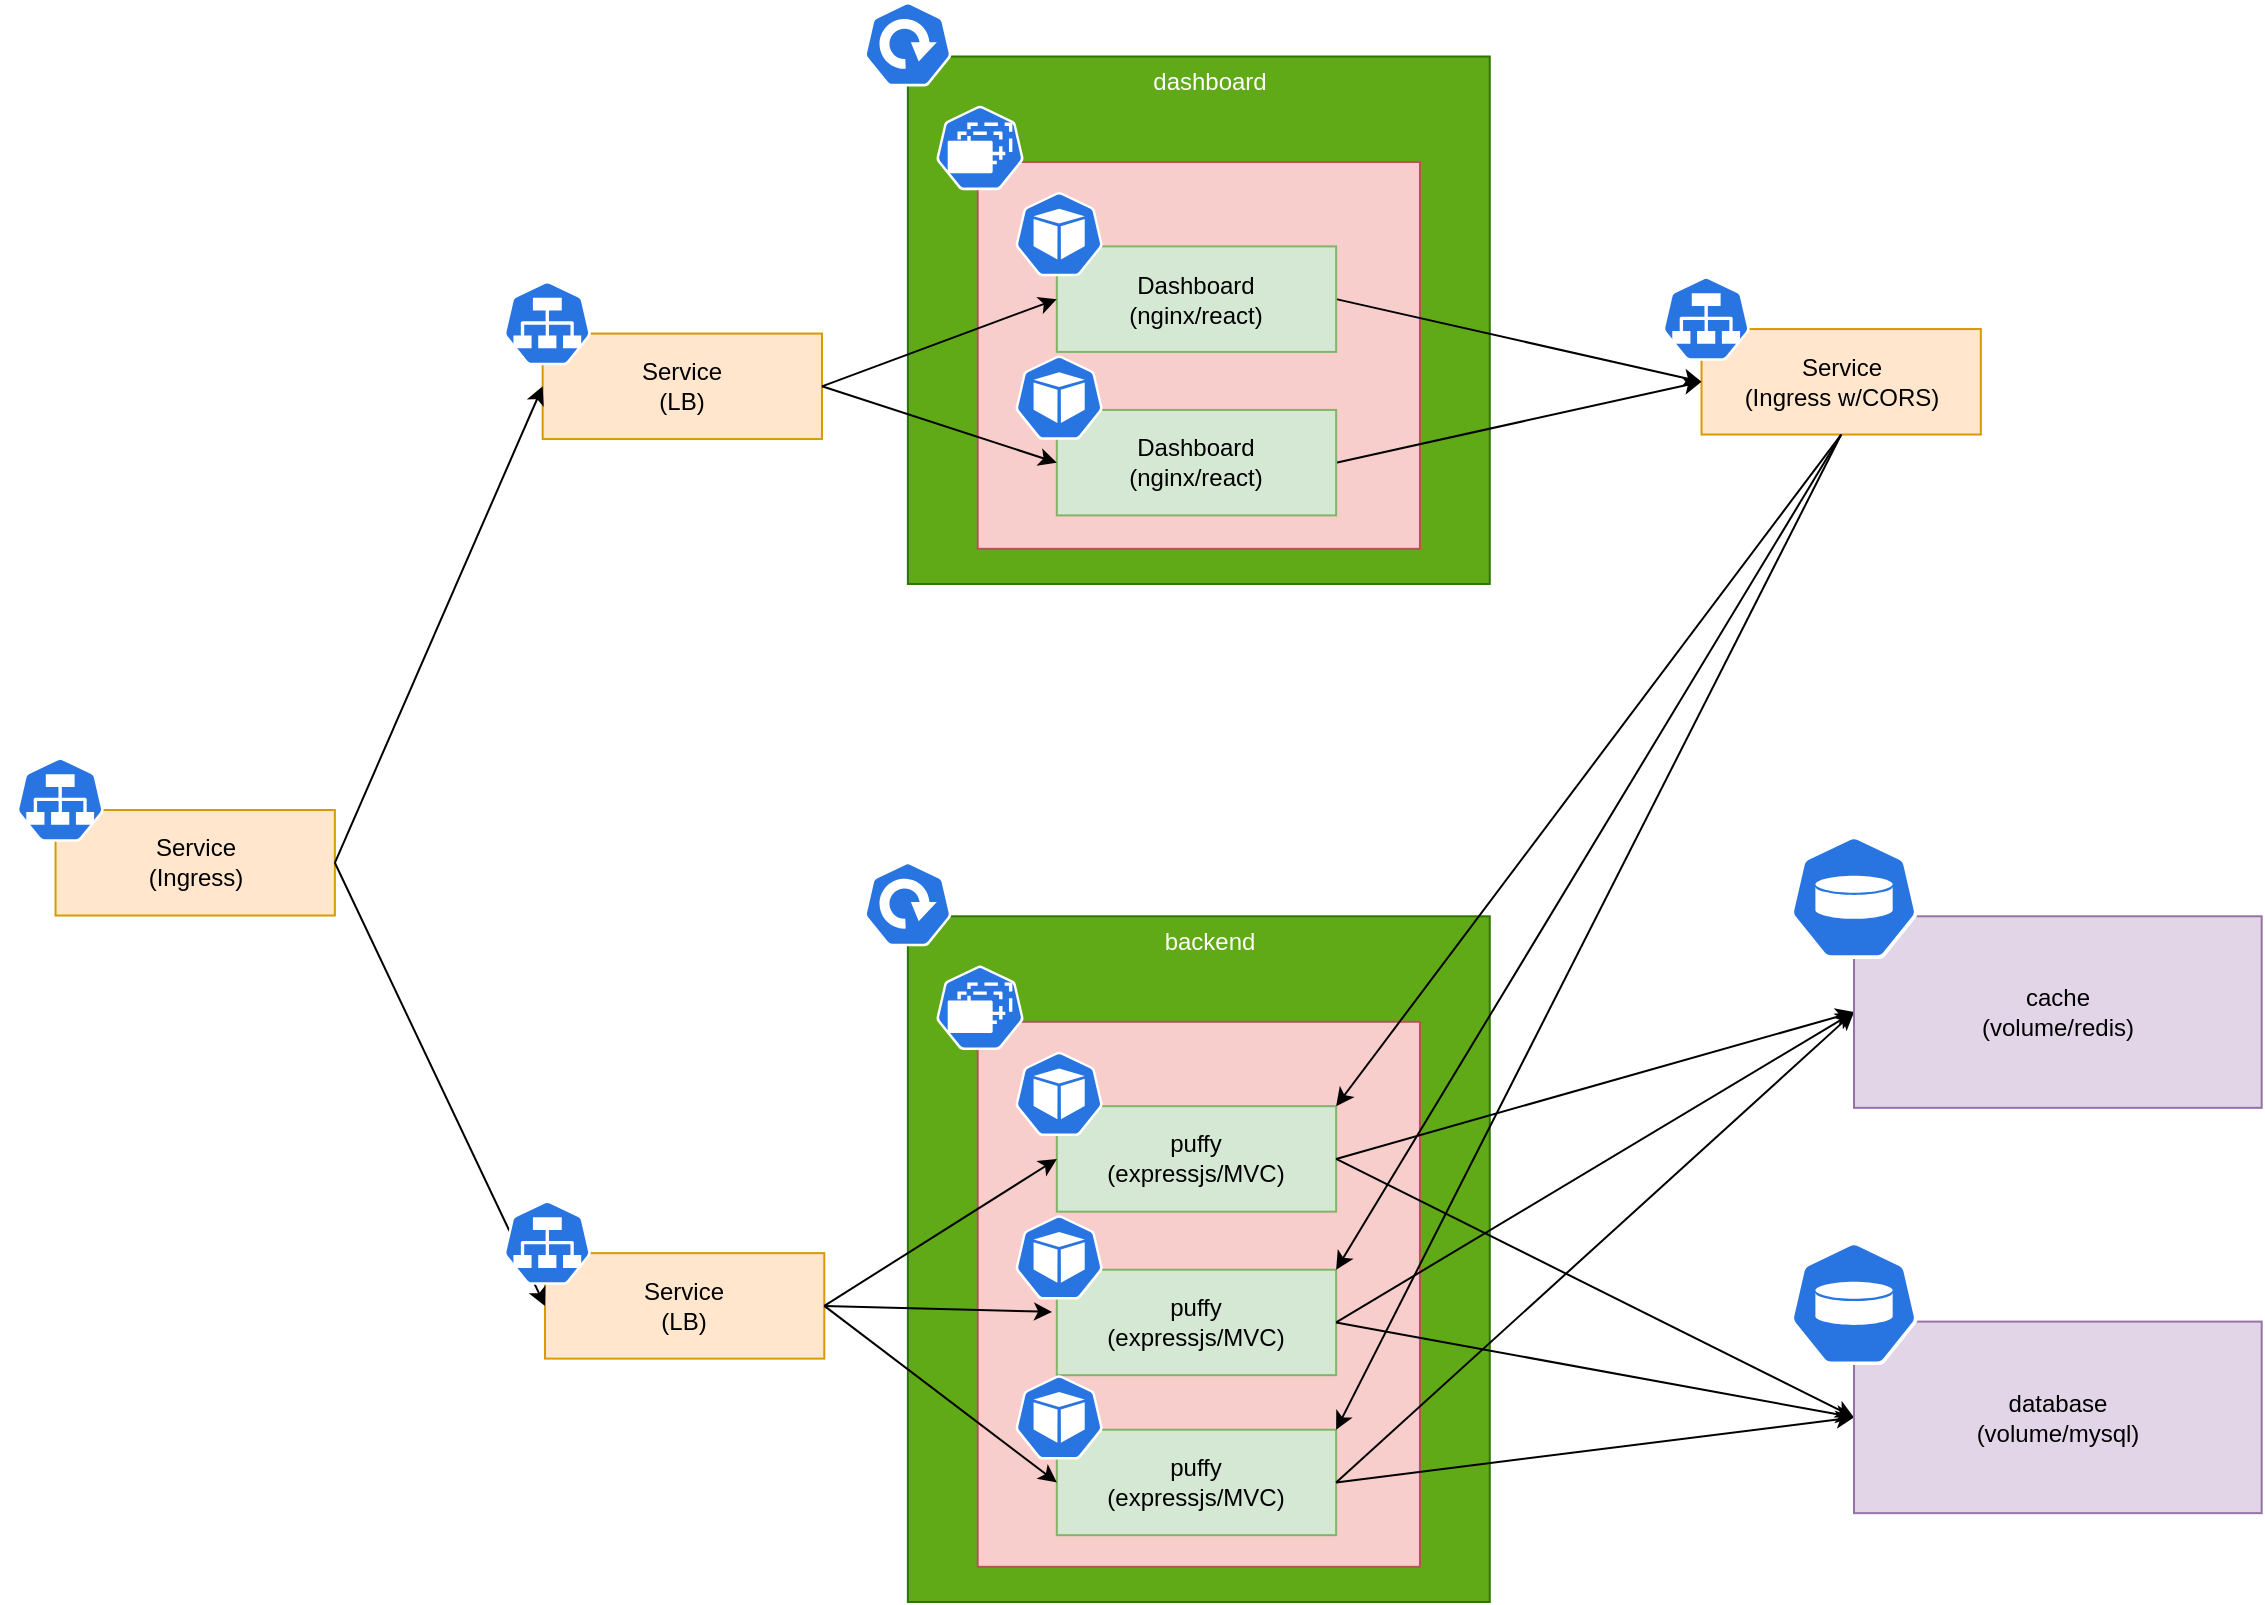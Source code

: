 <mxfile version="18.0.3" type="device"><diagram id="irhEw0uH0GS0nIj7a5ck" name="Page-1"><mxGraphModel dx="2741" dy="2688" grid="1" gridSize="10" guides="1" tooltips="1" connect="1" arrows="1" fold="1" page="1" pageScale="1" pageWidth="1169" pageHeight="827" math="0" shadow="0"><root><mxCell id="0"/><mxCell id="1" parent="0"/><mxCell id="SvnxzPxiiQqT2bgkbv9l-5" value="" style="group" vertex="1" connectable="0" parent="1"><mxGeometry x="-1149" y="-1640" width="1129.84" height="800" as="geometry"/></mxCell><mxCell id="BM_QWDOQMdOMQMFDWKTQ-16" value="" style="rounded=0;whiteSpace=wrap;html=1;fillColor=#60a917;fontColor=#ffffff;strokeColor=#2D7600;" parent="SvnxzPxiiQqT2bgkbv9l-5" vertex="1"><mxGeometry x="452.928" y="457.143" width="290.955" height="342.857" as="geometry"/></mxCell><mxCell id="BM_QWDOQMdOMQMFDWKTQ-15" value="" style="rounded=0;whiteSpace=wrap;html=1;fillColor=#f8cecc;strokeColor=#b85450;" parent="SvnxzPxiiQqT2bgkbv9l-5" vertex="1"><mxGeometry x="487.843" y="509.89" width="221.126" height="272.527" as="geometry"/></mxCell><mxCell id="BM_QWDOQMdOMQMFDWKTQ-1" value="Service&lt;br&gt;(Ingress)" style="rounded=0;whiteSpace=wrap;html=1;fillColor=#ffe6cc;strokeColor=#d79b00;" parent="SvnxzPxiiQqT2bgkbv9l-5" vertex="1"><mxGeometry x="26.768" y="404.022" width="139.658" height="52.747" as="geometry"/></mxCell><mxCell id="BM_QWDOQMdOMQMFDWKTQ-2" value="" style="sketch=0;html=1;dashed=0;whitespace=wrap;fillColor=#2875E2;strokeColor=#ffffff;points=[[0.005,0.63,0],[0.1,0.2,0],[0.9,0.2,0],[0.5,0,0],[0.995,0.63,0],[0.72,0.99,0],[0.5,1,0],[0.28,0.99,0]];shape=mxgraph.kubernetes.icon;prIcon=svc" parent="SvnxzPxiiQqT2bgkbv9l-5" vertex="1"><mxGeometry y="377.649" width="58.191" height="42.198" as="geometry"/></mxCell><mxCell id="BM_QWDOQMdOMQMFDWKTQ-3" value="Service&lt;br&gt;(LB)" style="rounded=0;whiteSpace=wrap;html=1;fillColor=#ffe6cc;strokeColor=#d79b00;" parent="SvnxzPxiiQqT2bgkbv9l-5" vertex="1"><mxGeometry x="271.492" y="625.564" width="139.658" height="52.747" as="geometry"/></mxCell><mxCell id="BM_QWDOQMdOMQMFDWKTQ-22" style="edgeStyle=none;rounded=0;orthogonalLoop=1;jettySize=auto;html=1;exitX=1;exitY=0.5;exitDx=0;exitDy=0;entryX=0;entryY=0.5;entryDx=0;entryDy=0;" parent="SvnxzPxiiQqT2bgkbv9l-5" source="BM_QWDOQMdOMQMFDWKTQ-1" target="BM_QWDOQMdOMQMFDWKTQ-3" edge="1"><mxGeometry relative="1" as="geometry"/></mxCell><mxCell id="BM_QWDOQMdOMQMFDWKTQ-4" value="" style="sketch=0;html=1;dashed=0;whitespace=wrap;fillColor=#2875E2;strokeColor=#ffffff;points=[[0.005,0.63,0],[0.1,0.2,0],[0.9,0.2,0],[0.5,0,0],[0.995,0.63,0],[0.72,0.99,0],[0.5,1,0],[0.28,0.99,0]];shape=mxgraph.kubernetes.icon;prIcon=svc" parent="SvnxzPxiiQqT2bgkbv9l-5" vertex="1"><mxGeometry x="243.56" y="599.191" width="58.191" height="42.198" as="geometry"/></mxCell><mxCell id="BM_QWDOQMdOMQMFDWKTQ-5" value="Service&lt;br&gt;(LB)" style="rounded=0;whiteSpace=wrap;html=1;fillColor=#ffe6cc;strokeColor=#d79b00;" parent="SvnxzPxiiQqT2bgkbv9l-5" vertex="1"><mxGeometry x="270.328" y="165.784" width="139.658" height="52.747" as="geometry"/></mxCell><mxCell id="BM_QWDOQMdOMQMFDWKTQ-36" style="edgeStyle=none;rounded=0;orthogonalLoop=1;jettySize=auto;html=1;exitX=1;exitY=0.5;exitDx=0;exitDy=0;entryX=0;entryY=0.5;entryDx=0;entryDy=0;fontColor=#FFFDFA;" parent="SvnxzPxiiQqT2bgkbv9l-5" source="BM_QWDOQMdOMQMFDWKTQ-1" target="BM_QWDOQMdOMQMFDWKTQ-5" edge="1"><mxGeometry relative="1" as="geometry"/></mxCell><mxCell id="BM_QWDOQMdOMQMFDWKTQ-6" value="" style="sketch=0;html=1;dashed=0;whitespace=wrap;fillColor=#2875E2;strokeColor=#ffffff;points=[[0.005,0.63,0],[0.1,0.2,0],[0.9,0.2,0],[0.5,0,0],[0.995,0.63,0],[0.72,0.99,0],[0.5,1,0],[0.28,0.99,0]];shape=mxgraph.kubernetes.icon;prIcon=svc" parent="SvnxzPxiiQqT2bgkbv9l-5" vertex="1"><mxGeometry x="243.56" y="139.41" width="58.191" height="42.198" as="geometry"/></mxCell><mxCell id="BM_QWDOQMdOMQMFDWKTQ-7" value="Service&lt;br&gt;(Ingress w/CORS)" style="rounded=0;whiteSpace=wrap;html=1;fillColor=#ffe6cc;strokeColor=#d79b00;" parent="SvnxzPxiiQqT2bgkbv9l-5" vertex="1"><mxGeometry x="849.758" y="163.518" width="139.658" height="52.747" as="geometry"/></mxCell><mxCell id="BM_QWDOQMdOMQMFDWKTQ-8" value="" style="sketch=0;html=1;dashed=0;whitespace=wrap;fillColor=#2875E2;strokeColor=#ffffff;points=[[0.005,0.63,0],[0.1,0.2,0],[0.9,0.2,0],[0.5,0,0],[0.995,0.63,0],[0.72,0.99,0],[0.5,1,0],[0.28,0.99,0]];shape=mxgraph.kubernetes.icon;prIcon=svc" parent="SvnxzPxiiQqT2bgkbv9l-5" vertex="1"><mxGeometry x="822.991" y="137.144" width="58.191" height="42.198" as="geometry"/></mxCell><mxCell id="BM_QWDOQMdOMQMFDWKTQ-9" value="puffy&lt;br&gt;(expressjs/MVC)" style="rounded=0;whiteSpace=wrap;html=1;fillColor=#d5e8d4;strokeColor=#82b366;" parent="SvnxzPxiiQqT2bgkbv9l-5" vertex="1"><mxGeometry x="527.413" y="552.088" width="139.658" height="52.747" as="geometry"/></mxCell><mxCell id="BM_QWDOQMdOMQMFDWKTQ-19" style="rounded=0;orthogonalLoop=1;jettySize=auto;html=1;exitX=1;exitY=0.5;exitDx=0;exitDy=0;entryX=0;entryY=0.5;entryDx=0;entryDy=0;" parent="SvnxzPxiiQqT2bgkbv9l-5" source="BM_QWDOQMdOMQMFDWKTQ-3" target="BM_QWDOQMdOMQMFDWKTQ-9" edge="1"><mxGeometry relative="1" as="geometry"/></mxCell><mxCell id="BM_QWDOQMdOMQMFDWKTQ-44" style="edgeStyle=none;rounded=0;orthogonalLoop=1;jettySize=auto;html=1;exitX=0.5;exitY=1;exitDx=0;exitDy=0;entryX=1;entryY=0;entryDx=0;entryDy=0;fontColor=#FFFDFA;" parent="SvnxzPxiiQqT2bgkbv9l-5" source="BM_QWDOQMdOMQMFDWKTQ-7" target="BM_QWDOQMdOMQMFDWKTQ-9" edge="1"><mxGeometry relative="1" as="geometry"/></mxCell><mxCell id="BM_QWDOQMdOMQMFDWKTQ-10" value="" style="sketch=0;html=1;dashed=0;whitespace=wrap;fillColor=#2875E2;strokeColor=#ffffff;points=[[0.005,0.63,0],[0.1,0.2,0],[0.9,0.2,0],[0.5,0,0],[0.995,0.63,0],[0.72,0.99,0],[0.5,1,0],[0.28,0.99,0]];shape=mxgraph.kubernetes.icon;prIcon=pod" parent="SvnxzPxiiQqT2bgkbv9l-5" vertex="1"><mxGeometry x="499.481" y="524.835" width="58.191" height="42.198" as="geometry"/></mxCell><mxCell id="BM_QWDOQMdOMQMFDWKTQ-11" value="puffy&lt;br&gt;(expressjs/MVC)" style="rounded=0;whiteSpace=wrap;html=1;fillColor=#d5e8d4;strokeColor=#82b366;" parent="SvnxzPxiiQqT2bgkbv9l-5" vertex="1"><mxGeometry x="527.413" y="633.846" width="139.658" height="52.747" as="geometry"/></mxCell><mxCell id="BM_QWDOQMdOMQMFDWKTQ-20" style="edgeStyle=none;rounded=0;orthogonalLoop=1;jettySize=auto;html=1;exitX=1;exitY=0.5;exitDx=0;exitDy=0;entryX=-0.017;entryY=0.4;entryDx=0;entryDy=0;entryPerimeter=0;" parent="SvnxzPxiiQqT2bgkbv9l-5" source="BM_QWDOQMdOMQMFDWKTQ-3" target="BM_QWDOQMdOMQMFDWKTQ-11" edge="1"><mxGeometry relative="1" as="geometry"/></mxCell><mxCell id="BM_QWDOQMdOMQMFDWKTQ-45" style="edgeStyle=none;rounded=0;orthogonalLoop=1;jettySize=auto;html=1;exitX=0.5;exitY=1;exitDx=0;exitDy=0;entryX=1;entryY=0;entryDx=0;entryDy=0;fontColor=#FFFDFA;" parent="SvnxzPxiiQqT2bgkbv9l-5" source="BM_QWDOQMdOMQMFDWKTQ-7" target="BM_QWDOQMdOMQMFDWKTQ-11" edge="1"><mxGeometry relative="1" as="geometry"/></mxCell><mxCell id="BM_QWDOQMdOMQMFDWKTQ-12" value="" style="sketch=0;html=1;dashed=0;whitespace=wrap;fillColor=#2875E2;strokeColor=#ffffff;points=[[0.005,0.63,0],[0.1,0.2,0],[0.9,0.2,0],[0.5,0,0],[0.995,0.63,0],[0.72,0.99,0],[0.5,1,0],[0.28,0.99,0]];shape=mxgraph.kubernetes.icon;prIcon=pod" parent="SvnxzPxiiQqT2bgkbv9l-5" vertex="1"><mxGeometry x="499.481" y="606.593" width="58.191" height="42.198" as="geometry"/></mxCell><mxCell id="BM_QWDOQMdOMQMFDWKTQ-13" value="puffy&lt;br&gt;(expressjs/MVC)" style="rounded=0;whiteSpace=wrap;html=1;fillColor=#d5e8d4;strokeColor=#82b366;" parent="SvnxzPxiiQqT2bgkbv9l-5" vertex="1"><mxGeometry x="527.413" y="713.846" width="139.658" height="52.747" as="geometry"/></mxCell><mxCell id="BM_QWDOQMdOMQMFDWKTQ-21" style="edgeStyle=none;rounded=0;orthogonalLoop=1;jettySize=auto;html=1;exitX=1;exitY=0.5;exitDx=0;exitDy=0;entryX=0;entryY=0.5;entryDx=0;entryDy=0;" parent="SvnxzPxiiQqT2bgkbv9l-5" source="BM_QWDOQMdOMQMFDWKTQ-3" target="BM_QWDOQMdOMQMFDWKTQ-13" edge="1"><mxGeometry relative="1" as="geometry"/></mxCell><mxCell id="BM_QWDOQMdOMQMFDWKTQ-48" style="edgeStyle=none;rounded=0;orthogonalLoop=1;jettySize=auto;html=1;exitX=0.5;exitY=1;exitDx=0;exitDy=0;entryX=1;entryY=0;entryDx=0;entryDy=0;fontColor=#FFFDFA;" parent="SvnxzPxiiQqT2bgkbv9l-5" source="BM_QWDOQMdOMQMFDWKTQ-7" target="BM_QWDOQMdOMQMFDWKTQ-13" edge="1"><mxGeometry relative="1" as="geometry"/></mxCell><mxCell id="BM_QWDOQMdOMQMFDWKTQ-14" value="" style="sketch=0;html=1;dashed=0;whitespace=wrap;fillColor=#2875E2;strokeColor=#ffffff;points=[[0.005,0.63,0],[0.1,0.2,0],[0.9,0.2,0],[0.5,0,0],[0.995,0.63,0],[0.72,0.99,0],[0.5,1,0],[0.28,0.99,0]];shape=mxgraph.kubernetes.icon;prIcon=pod" parent="SvnxzPxiiQqT2bgkbv9l-5" vertex="1"><mxGeometry x="499.481" y="686.593" width="58.191" height="42.198" as="geometry"/></mxCell><mxCell id="BM_QWDOQMdOMQMFDWKTQ-17" value="" style="sketch=0;html=1;dashed=0;whitespace=wrap;fillColor=#2875E2;strokeColor=#ffffff;points=[[0.005,0.63,0],[0.1,0.2,0],[0.9,0.2,0],[0.5,0,0],[0.995,0.63,0],[0.72,0.99,0],[0.5,1,0],[0.28,0.99,0]];shape=mxgraph.kubernetes.icon;prIcon=deploy" parent="SvnxzPxiiQqT2bgkbv9l-5" vertex="1"><mxGeometry x="423.833" y="429.89" width="58.191" height="42.198" as="geometry"/></mxCell><mxCell id="BM_QWDOQMdOMQMFDWKTQ-18" value="" style="sketch=0;html=1;dashed=0;whitespace=wrap;fillColor=#2875E2;strokeColor=#ffffff;points=[[0.005,0.63,0],[0.1,0.2,0],[0.9,0.2,0],[0.5,0,0],[0.995,0.63,0],[0.72,0.99,0],[0.5,1,0],[0.28,0.99,0]];shape=mxgraph.kubernetes.icon;prIcon=rs" parent="SvnxzPxiiQqT2bgkbv9l-5" vertex="1"><mxGeometry x="459.911" y="481.758" width="58.191" height="42.198" as="geometry"/></mxCell><mxCell id="BM_QWDOQMdOMQMFDWKTQ-24" value="backend" style="text;html=1;align=center;verticalAlign=middle;whiteSpace=wrap;rounded=0;fontColor=#FFFDFA;" parent="SvnxzPxiiQqT2bgkbv9l-5" vertex="1"><mxGeometry x="569.31" y="457.143" width="69.829" height="26.374" as="geometry"/></mxCell><mxCell id="BM_QWDOQMdOMQMFDWKTQ-25" value="" style="rounded=0;whiteSpace=wrap;html=1;fillColor=#60a917;fontColor=#ffffff;strokeColor=#2D7600;" parent="SvnxzPxiiQqT2bgkbv9l-5" vertex="1"><mxGeometry x="452.928" y="27.253" width="290.955" height="263.736" as="geometry"/></mxCell><mxCell id="BM_QWDOQMdOMQMFDWKTQ-26" value="" style="rounded=0;whiteSpace=wrap;html=1;fillColor=#f8cecc;strokeColor=#b85450;" parent="SvnxzPxiiQqT2bgkbv9l-5" vertex="1"><mxGeometry x="487.843" y="80" width="221.126" height="193.407" as="geometry"/></mxCell><mxCell id="BM_QWDOQMdOMQMFDWKTQ-39" style="edgeStyle=none;rounded=0;orthogonalLoop=1;jettySize=auto;html=1;exitX=1;exitY=0.5;exitDx=0;exitDy=0;entryX=0;entryY=0.5;entryDx=0;entryDy=0;fontColor=#FFFDFA;" parent="SvnxzPxiiQqT2bgkbv9l-5" source="BM_QWDOQMdOMQMFDWKTQ-27" target="BM_QWDOQMdOMQMFDWKTQ-7" edge="1"><mxGeometry relative="1" as="geometry"/></mxCell><mxCell id="BM_QWDOQMdOMQMFDWKTQ-27" value="Dashboard&lt;br&gt;(nginx/react)" style="rounded=0;whiteSpace=wrap;html=1;fillColor=#d5e8d4;strokeColor=#82b366;" parent="SvnxzPxiiQqT2bgkbv9l-5" vertex="1"><mxGeometry x="527.413" y="122.198" width="139.658" height="52.747" as="geometry"/></mxCell><mxCell id="BM_QWDOQMdOMQMFDWKTQ-28" value="" style="sketch=0;html=1;dashed=0;whitespace=wrap;fillColor=#2875E2;strokeColor=#ffffff;points=[[0.005,0.63,0],[0.1,0.2,0],[0.9,0.2,0],[0.5,0,0],[0.995,0.63,0],[0.72,0.99,0],[0.5,1,0],[0.28,0.99,0]];shape=mxgraph.kubernetes.icon;prIcon=pod" parent="SvnxzPxiiQqT2bgkbv9l-5" vertex="1"><mxGeometry x="499.481" y="94.945" width="58.191" height="42.198" as="geometry"/></mxCell><mxCell id="BM_QWDOQMdOMQMFDWKTQ-41" style="edgeStyle=none;rounded=0;orthogonalLoop=1;jettySize=auto;html=1;exitX=1;exitY=0.5;exitDx=0;exitDy=0;entryX=0;entryY=0.5;entryDx=0;entryDy=0;fontColor=#FFFDFA;" parent="SvnxzPxiiQqT2bgkbv9l-5" source="BM_QWDOQMdOMQMFDWKTQ-29" target="BM_QWDOQMdOMQMFDWKTQ-7" edge="1"><mxGeometry relative="1" as="geometry"/></mxCell><mxCell id="BM_QWDOQMdOMQMFDWKTQ-29" value="Dashboard&lt;br&gt;(nginx/react)" style="rounded=0;whiteSpace=wrap;html=1;fillColor=#d5e8d4;strokeColor=#82b366;" parent="SvnxzPxiiQqT2bgkbv9l-5" vertex="1"><mxGeometry x="527.413" y="203.956" width="139.658" height="52.747" as="geometry"/></mxCell><mxCell id="BM_QWDOQMdOMQMFDWKTQ-30" value="" style="sketch=0;html=1;dashed=0;whitespace=wrap;fillColor=#2875E2;strokeColor=#ffffff;points=[[0.005,0.63,0],[0.1,0.2,0],[0.9,0.2,0],[0.5,0,0],[0.995,0.63,0],[0.72,0.99,0],[0.5,1,0],[0.28,0.99,0]];shape=mxgraph.kubernetes.icon;prIcon=pod" parent="SvnxzPxiiQqT2bgkbv9l-5" vertex="1"><mxGeometry x="499.481" y="176.703" width="58.191" height="42.198" as="geometry"/></mxCell><mxCell id="BM_QWDOQMdOMQMFDWKTQ-33" value="" style="sketch=0;html=1;dashed=0;whitespace=wrap;fillColor=#2875E2;strokeColor=#ffffff;points=[[0.005,0.63,0],[0.1,0.2,0],[0.9,0.2,0],[0.5,0,0],[0.995,0.63,0],[0.72,0.99,0],[0.5,1,0],[0.28,0.99,0]];shape=mxgraph.kubernetes.icon;prIcon=deploy" parent="SvnxzPxiiQqT2bgkbv9l-5" vertex="1"><mxGeometry x="423.833" width="58.191" height="42.198" as="geometry"/></mxCell><mxCell id="BM_QWDOQMdOMQMFDWKTQ-34" value="" style="sketch=0;html=1;dashed=0;whitespace=wrap;fillColor=#2875E2;strokeColor=#ffffff;points=[[0.005,0.63,0],[0.1,0.2,0],[0.9,0.2,0],[0.5,0,0],[0.995,0.63,0],[0.72,0.99,0],[0.5,1,0],[0.28,0.99,0]];shape=mxgraph.kubernetes.icon;prIcon=rs" parent="SvnxzPxiiQqT2bgkbv9l-5" vertex="1"><mxGeometry x="459.911" y="51.868" width="58.191" height="42.198" as="geometry"/></mxCell><mxCell id="BM_QWDOQMdOMQMFDWKTQ-35" value="dashboard" style="text;html=1;align=center;verticalAlign=middle;whiteSpace=wrap;rounded=0;fontColor=#FFFDFA;" parent="SvnxzPxiiQqT2bgkbv9l-5" vertex="1"><mxGeometry x="569.31" y="27.253" width="69.829" height="26.374" as="geometry"/></mxCell><mxCell id="BM_QWDOQMdOMQMFDWKTQ-42" style="edgeStyle=none;rounded=0;orthogonalLoop=1;jettySize=auto;html=1;exitX=1;exitY=0.5;exitDx=0;exitDy=0;entryX=0;entryY=0.5;entryDx=0;entryDy=0;fontColor=#FFFDFA;" parent="SvnxzPxiiQqT2bgkbv9l-5" source="BM_QWDOQMdOMQMFDWKTQ-5" target="BM_QWDOQMdOMQMFDWKTQ-27" edge="1"><mxGeometry relative="1" as="geometry"/></mxCell><mxCell id="BM_QWDOQMdOMQMFDWKTQ-43" style="edgeStyle=none;rounded=0;orthogonalLoop=1;jettySize=auto;html=1;exitX=1;exitY=0.5;exitDx=0;exitDy=0;entryX=0;entryY=0.5;entryDx=0;entryDy=0;fontColor=#FFFDFA;" parent="SvnxzPxiiQqT2bgkbv9l-5" source="BM_QWDOQMdOMQMFDWKTQ-5" target="BM_QWDOQMdOMQMFDWKTQ-29" edge="1"><mxGeometry relative="1" as="geometry"/></mxCell><mxCell id="BM_QWDOQMdOMQMFDWKTQ-54" style="edgeStyle=none;rounded=0;orthogonalLoop=1;jettySize=auto;html=1;exitX=1;exitY=0.5;exitDx=0;exitDy=0;entryX=0;entryY=0.5;entryDx=0;entryDy=0;fontColor=#FFFDFA;" parent="SvnxzPxiiQqT2bgkbv9l-5" source="BM_QWDOQMdOMQMFDWKTQ-9" target="SvnxzPxiiQqT2bgkbv9l-1" edge="1"><mxGeometry relative="1" as="geometry"><mxPoint x="849.764" y="756.048" as="targetPoint"/></mxGeometry></mxCell><mxCell id="BM_QWDOQMdOMQMFDWKTQ-56" style="edgeStyle=none;rounded=0;orthogonalLoop=1;jettySize=auto;html=1;exitX=1;exitY=0.5;exitDx=0;exitDy=0;fontColor=#FFFDFA;entryX=0;entryY=0.5;entryDx=0;entryDy=0;" parent="SvnxzPxiiQqT2bgkbv9l-5" source="BM_QWDOQMdOMQMFDWKTQ-11" target="SvnxzPxiiQqT2bgkbv9l-1" edge="1"><mxGeometry relative="1" as="geometry"><mxPoint x="849.764" y="756.048" as="targetPoint"/></mxGeometry></mxCell><mxCell id="BM_QWDOQMdOMQMFDWKTQ-58" style="edgeStyle=none;rounded=0;orthogonalLoop=1;jettySize=auto;html=1;exitX=1;exitY=0.5;exitDx=0;exitDy=0;entryX=0;entryY=0.5;entryDx=0;entryDy=0;fontColor=#FFFDFA;" parent="SvnxzPxiiQqT2bgkbv9l-5" source="BM_QWDOQMdOMQMFDWKTQ-13" target="SvnxzPxiiQqT2bgkbv9l-1" edge="1"><mxGeometry relative="1" as="geometry"><mxPoint x="849.764" y="756.048" as="targetPoint"/></mxGeometry></mxCell><mxCell id="BM_QWDOQMdOMQMFDWKTQ-53" style="edgeStyle=none;rounded=0;orthogonalLoop=1;jettySize=auto;html=1;exitX=1;exitY=0.5;exitDx=0;exitDy=0;entryX=0;entryY=0.5;entryDx=0;entryDy=0;fontColor=#FFFDFA;" parent="SvnxzPxiiQqT2bgkbv9l-5" source="BM_QWDOQMdOMQMFDWKTQ-9" target="BM_QWDOQMdOMQMFDWKTQ-66" edge="1"><mxGeometry relative="1" as="geometry"><mxPoint x="849.764" y="450.989" as="targetPoint"/></mxGeometry></mxCell><mxCell id="BM_QWDOQMdOMQMFDWKTQ-55" style="edgeStyle=none;rounded=0;orthogonalLoop=1;jettySize=auto;html=1;exitX=1;exitY=0.5;exitDx=0;exitDy=0;fontColor=#FFFDFA;entryX=0;entryY=0.5;entryDx=0;entryDy=0;" parent="SvnxzPxiiQqT2bgkbv9l-5" source="BM_QWDOQMdOMQMFDWKTQ-11" target="BM_QWDOQMdOMQMFDWKTQ-66" edge="1"><mxGeometry relative="1" as="geometry"><mxPoint x="849.764" y="450.989" as="targetPoint"/></mxGeometry></mxCell><mxCell id="BM_QWDOQMdOMQMFDWKTQ-57" style="edgeStyle=none;rounded=0;orthogonalLoop=1;jettySize=auto;html=1;exitX=1;exitY=0.5;exitDx=0;exitDy=0;entryX=0;entryY=0.5;entryDx=0;entryDy=0;fontColor=#FFFDFA;" parent="SvnxzPxiiQqT2bgkbv9l-5" source="BM_QWDOQMdOMQMFDWKTQ-13" target="BM_QWDOQMdOMQMFDWKTQ-66" edge="1"><mxGeometry relative="1" as="geometry"><mxPoint x="849.764" y="450.989" as="targetPoint"/></mxGeometry></mxCell><mxCell id="BM_QWDOQMdOMQMFDWKTQ-66" value="&lt;div&gt;cache&lt;/div&gt;&lt;div&gt;(volume/redis)&lt;/div&gt;" style="rounded=0;whiteSpace=wrap;html=1;fillColor=#e1d5e7;strokeColor=#9673a6;" parent="SvnxzPxiiQqT2bgkbv9l-5" vertex="1"><mxGeometry x="926.007" y="457.139" width="203.833" height="95.775" as="geometry"/></mxCell><mxCell id="SvnxzPxiiQqT2bgkbv9l-1" value="database&lt;div&gt;(volume/mysql)&lt;/div&gt;" style="rounded=0;whiteSpace=wrap;html=1;fillColor=#e1d5e7;strokeColor=#9673a6;" vertex="1" parent="SvnxzPxiiQqT2bgkbv9l-5"><mxGeometry x="926.007" y="659.801" width="203.833" height="95.775" as="geometry"/></mxCell><mxCell id="SvnxzPxiiQqT2bgkbv9l-2" value="" style="sketch=0;html=1;dashed=0;whitespace=wrap;fillColor=#2875E2;strokeColor=#ffffff;points=[[0.005,0.63,0],[0.1,0.2,0],[0.9,0.2,0],[0.5,0,0],[0.995,0.63,0],[0.72,0.99,0],[0.5,1,0],[0.28,0.99,0]];shape=mxgraph.kubernetes.icon;prIcon=vol" vertex="1" parent="SvnxzPxiiQqT2bgkbv9l-5"><mxGeometry x="893.828" y="416.72" width="64.382" height="61.807" as="geometry"/></mxCell><mxCell id="SvnxzPxiiQqT2bgkbv9l-3" value="" style="sketch=0;html=1;dashed=0;whitespace=wrap;fillColor=#2875E2;strokeColor=#ffffff;points=[[0.005,0.63,0],[0.1,0.2,0],[0.9,0.2,0],[0.5,0,0],[0.995,0.63,0],[0.72,0.99,0],[0.5,1,0],[0.28,0.99,0]];shape=mxgraph.kubernetes.icon;prIcon=vol" vertex="1" parent="SvnxzPxiiQqT2bgkbv9l-5"><mxGeometry x="893.828" y="619.743" width="64.382" height="61.807" as="geometry"/></mxCell></root></mxGraphModel></diagram></mxfile>
